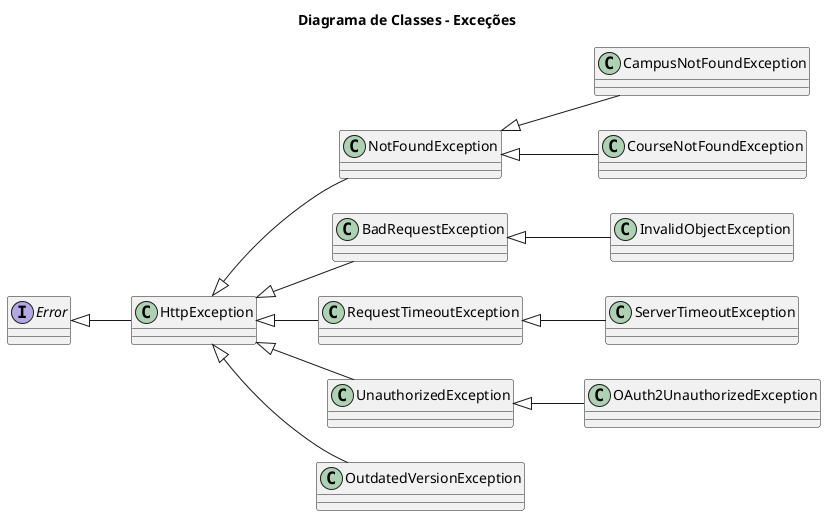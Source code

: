 @startuml "Class Diagram"

title "Diagrama de Classes - Exceções"

left to right direction

interface Error 
class HttpException extends Error
class NotFoundException extends HttpException
class BadRequestException extends HttpException
class RequestTimeoutException extends HttpException
class UnauthorizedException extends HttpException
class CampusNotFoundException extends NotFoundException
class CourseNotFoundException extends NotFoundException
class InvalidObjectException extends BadRequestException
class OutdatedVersionException extends HttpException
class ServerTimeoutException extends RequestTimeoutException
class OAuth2UnauthorizedException extends UnauthorizedException

@enduml